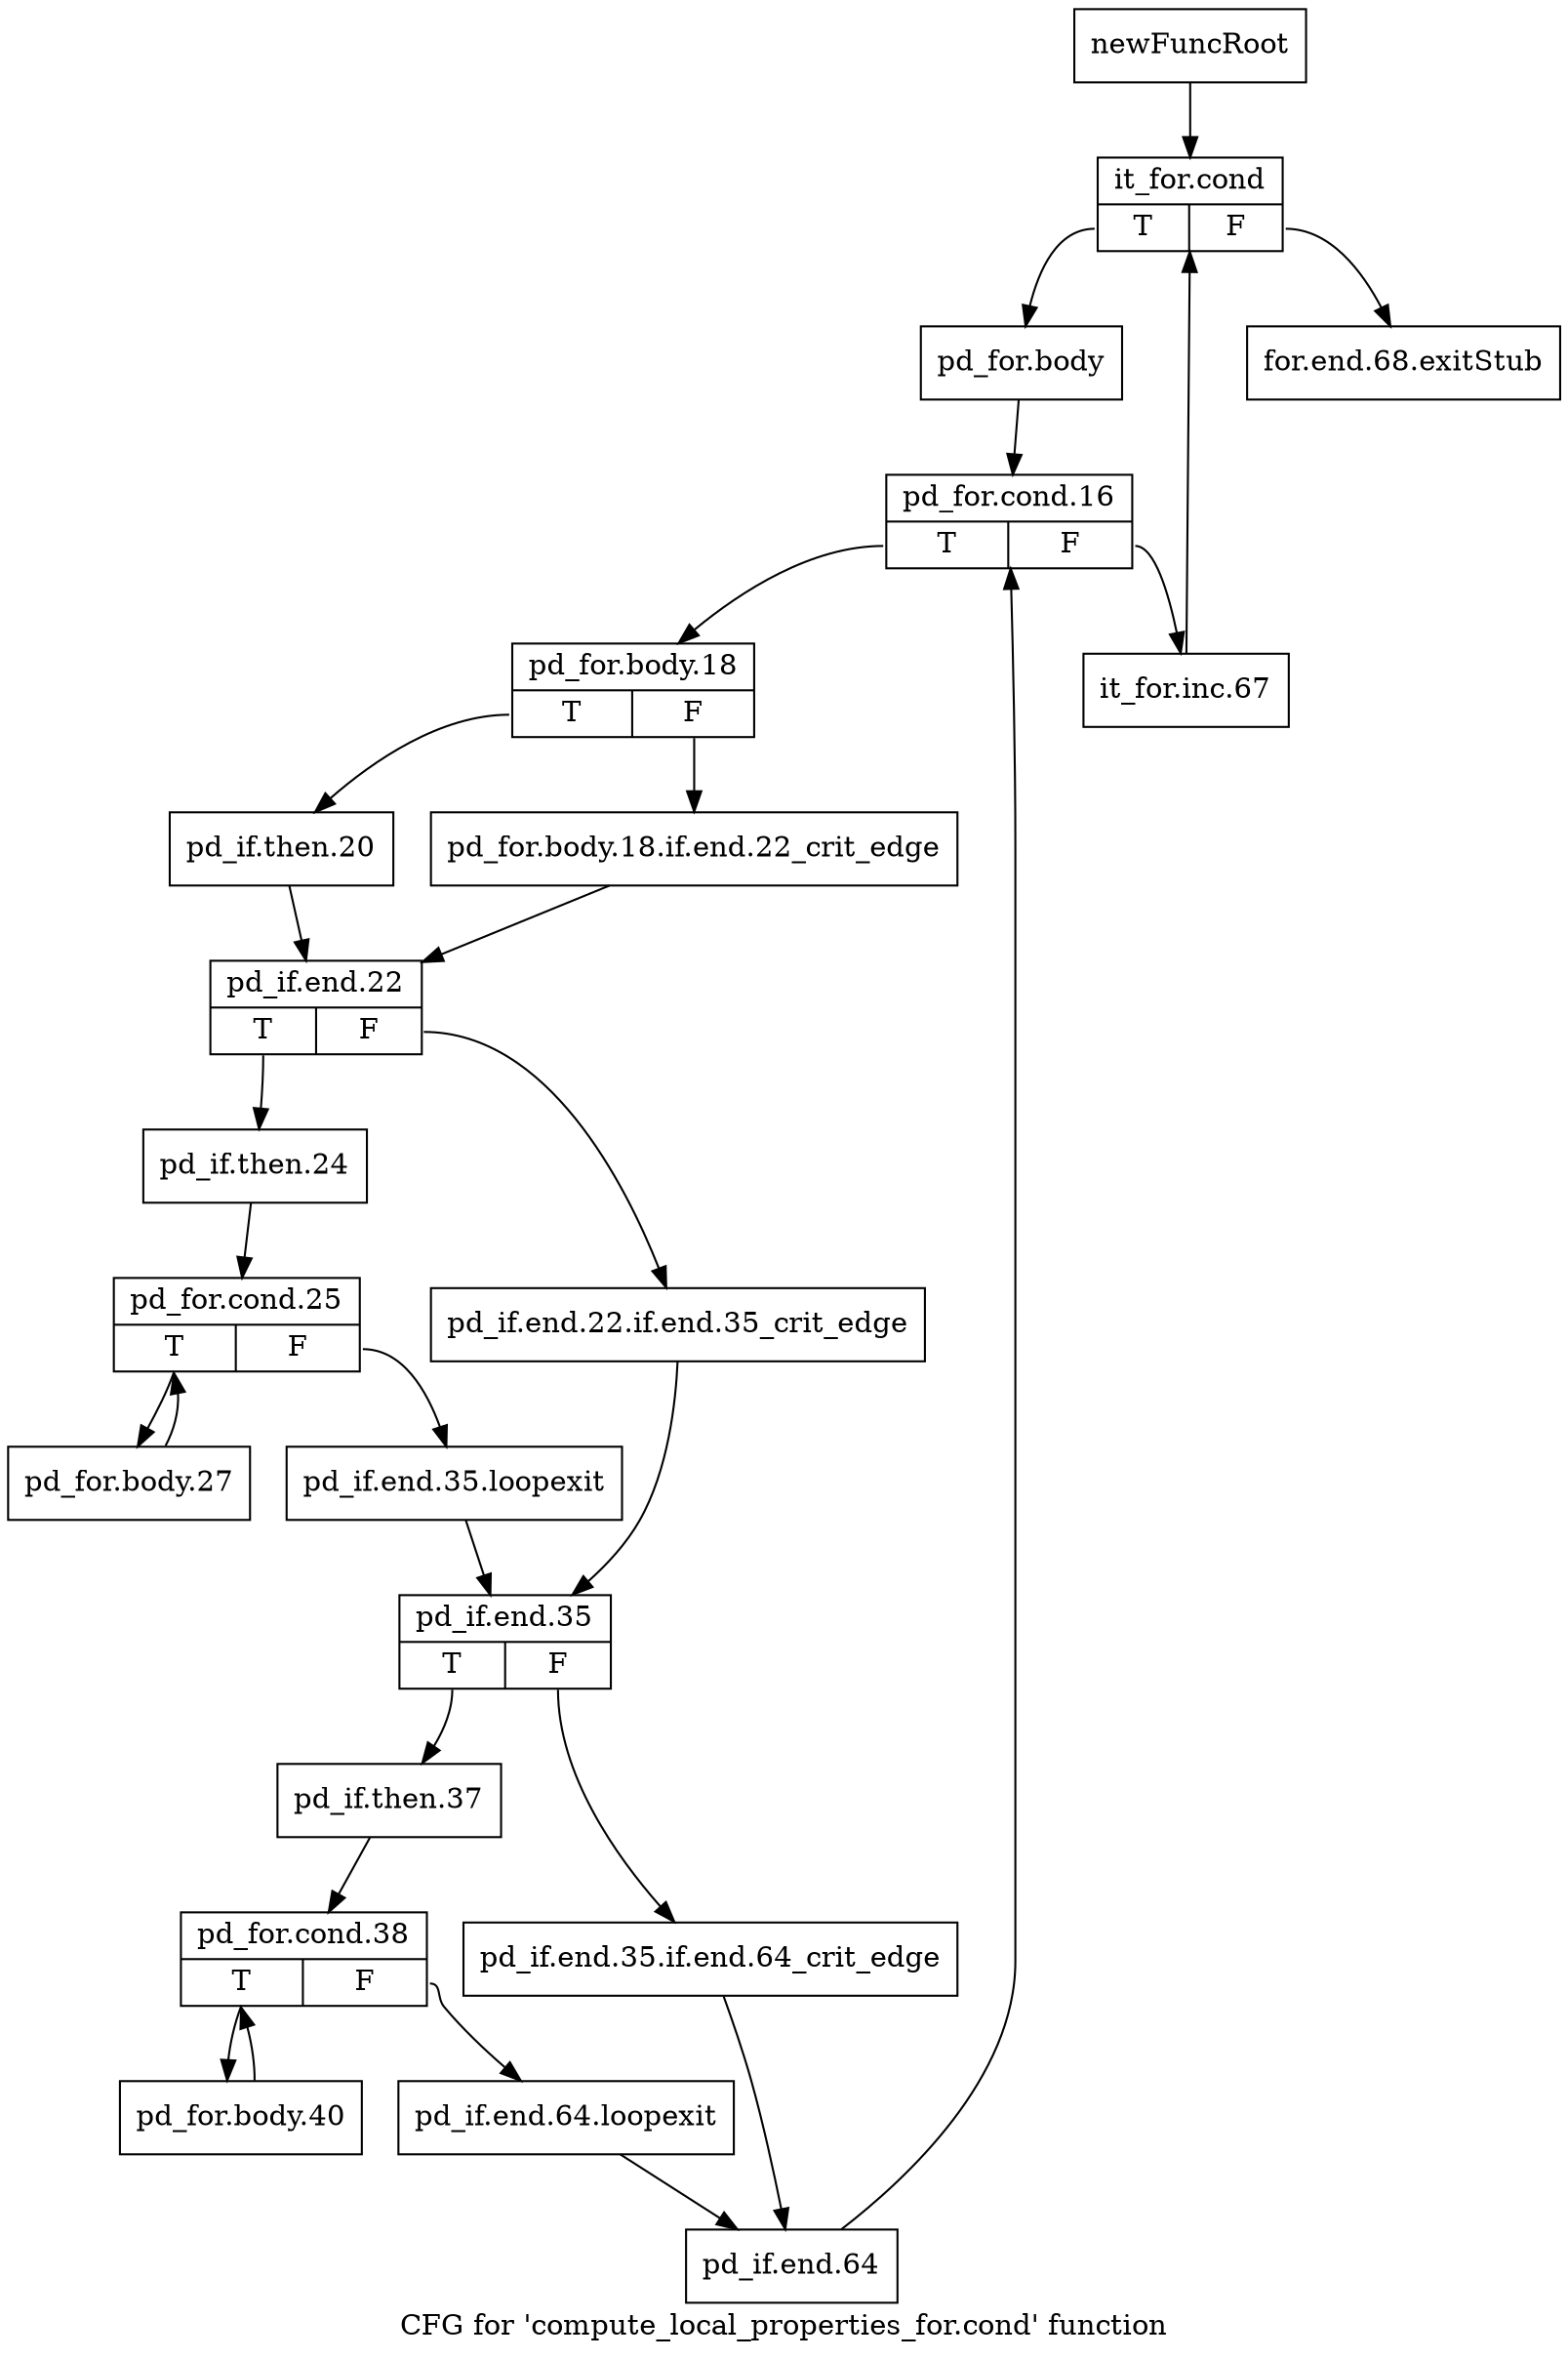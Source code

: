 digraph "CFG for 'compute_local_properties_for.cond' function" {
	label="CFG for 'compute_local_properties_for.cond' function";

	Node0xb12f140 [shape=record,label="{newFuncRoot}"];
	Node0xb12f140 -> Node0xb12f1e0;
	Node0xb12f190 [shape=record,label="{for.end.68.exitStub}"];
	Node0xb12f1e0 [shape=record,label="{it_for.cond|{<s0>T|<s1>F}}"];
	Node0xb12f1e0:s0 -> Node0xb12f230;
	Node0xb12f1e0:s1 -> Node0xb12f190;
	Node0xb12f230 [shape=record,label="{pd_for.body}"];
	Node0xb12f230 -> Node0xb12f280;
	Node0xb12f280 [shape=record,label="{pd_for.cond.16|{<s0>T|<s1>F}}"];
	Node0xb12f280:s0 -> Node0xb12f320;
	Node0xb12f280:s1 -> Node0xb12f2d0;
	Node0xb12f2d0 [shape=record,label="{it_for.inc.67}"];
	Node0xb12f2d0 -> Node0xb12f1e0;
	Node0xb12f320 [shape=record,label="{pd_for.body.18|{<s0>T|<s1>F}}"];
	Node0xb12f320:s0 -> Node0xb12f3c0;
	Node0xb12f320:s1 -> Node0xb12f370;
	Node0xb12f370 [shape=record,label="{pd_for.body.18.if.end.22_crit_edge}"];
	Node0xb12f370 -> Node0xb12f410;
	Node0xb12f3c0 [shape=record,label="{pd_if.then.20}"];
	Node0xb12f3c0 -> Node0xb12f410;
	Node0xb12f410 [shape=record,label="{pd_if.end.22|{<s0>T|<s1>F}}"];
	Node0xb12f410:s0 -> Node0xb12f4b0;
	Node0xb12f410:s1 -> Node0xb12f460;
	Node0xb12f460 [shape=record,label="{pd_if.end.22.if.end.35_crit_edge}"];
	Node0xb12f460 -> Node0xb12f5a0;
	Node0xb12f4b0 [shape=record,label="{pd_if.then.24}"];
	Node0xb12f4b0 -> Node0xb12f500;
	Node0xb12f500 [shape=record,label="{pd_for.cond.25|{<s0>T|<s1>F}}"];
	Node0xb12f500:s0 -> Node0xb12f7d0;
	Node0xb12f500:s1 -> Node0xb12f550;
	Node0xb12f550 [shape=record,label="{pd_if.end.35.loopexit}"];
	Node0xb12f550 -> Node0xb12f5a0;
	Node0xb12f5a0 [shape=record,label="{pd_if.end.35|{<s0>T|<s1>F}}"];
	Node0xb12f5a0:s0 -> Node0xb12f640;
	Node0xb12f5a0:s1 -> Node0xb12f5f0;
	Node0xb12f5f0 [shape=record,label="{pd_if.end.35.if.end.64_crit_edge}"];
	Node0xb12f5f0 -> Node0xb12f730;
	Node0xb12f640 [shape=record,label="{pd_if.then.37}"];
	Node0xb12f640 -> Node0xb12f690;
	Node0xb12f690 [shape=record,label="{pd_for.cond.38|{<s0>T|<s1>F}}"];
	Node0xb12f690:s0 -> Node0xb12f780;
	Node0xb12f690:s1 -> Node0xb12f6e0;
	Node0xb12f6e0 [shape=record,label="{pd_if.end.64.loopexit}"];
	Node0xb12f6e0 -> Node0xb12f730;
	Node0xb12f730 [shape=record,label="{pd_if.end.64}"];
	Node0xb12f730 -> Node0xb12f280;
	Node0xb12f780 [shape=record,label="{pd_for.body.40}"];
	Node0xb12f780 -> Node0xb12f690;
	Node0xb12f7d0 [shape=record,label="{pd_for.body.27}"];
	Node0xb12f7d0 -> Node0xb12f500;
}
